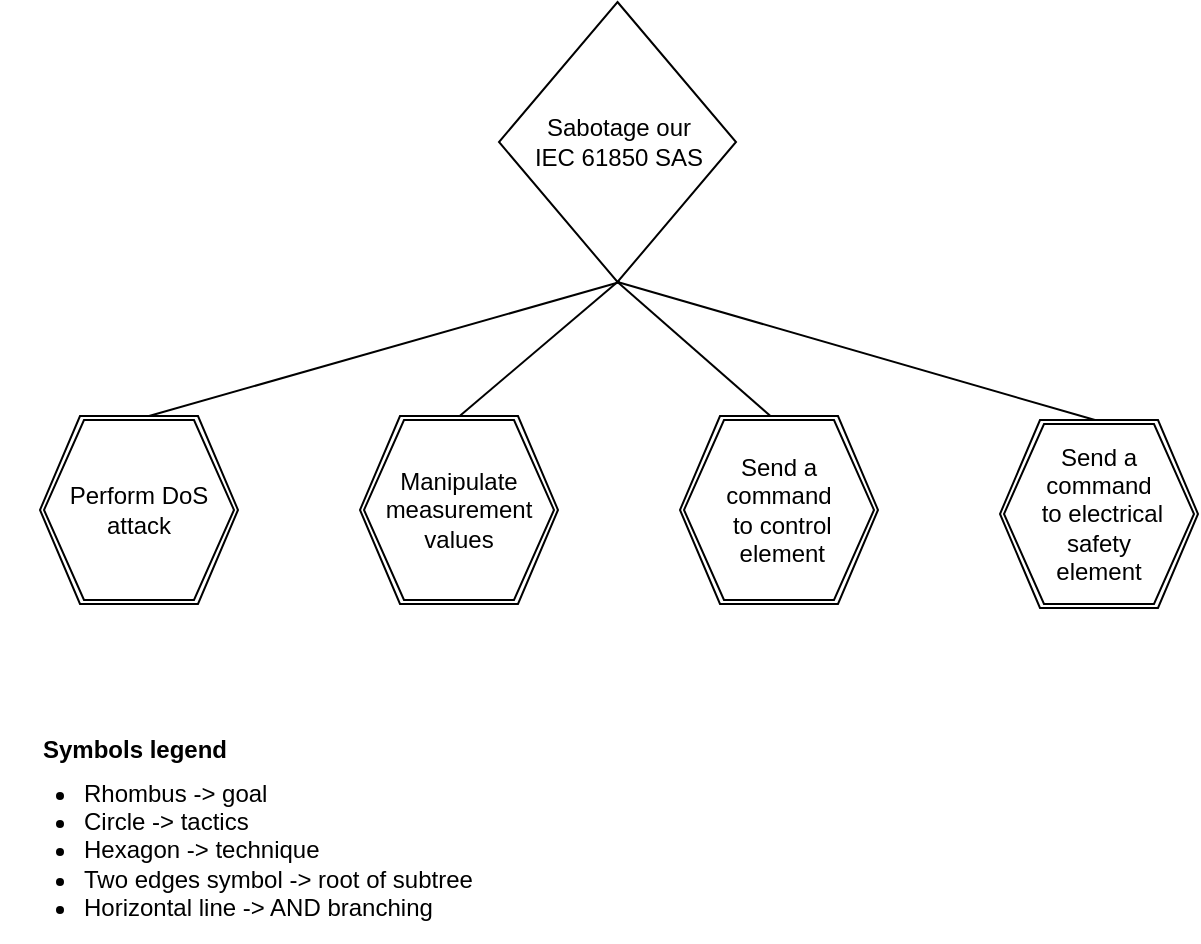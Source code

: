<mxfile version="16.1.2" type="device"><diagram id="xbHYeiGO_CIbIeRIyyaW" name="Page-1"><mxGraphModel dx="1422" dy="905" grid="1" gridSize="10" guides="1" tooltips="1" connect="1" arrows="1" fold="1" page="1" pageScale="1" pageWidth="850" pageHeight="1100" math="0" shadow="0"><root><mxCell id="0"/><mxCell id="1" parent="0"/><mxCell id="q_Y1FQsj2ikYlkpA-Gyn-2" value="Sabotage our&lt;br&gt;IEC 61850 SAS" style="rhombus;whiteSpace=wrap;html=1;" parent="1" vertex="1"><mxGeometry x="349.5" y="20" width="118.5" height="140" as="geometry"/></mxCell><mxCell id="wtVYRI3SUd-ezpo1nf6T-28" value="" style="endArrow=none;html=1;rounded=0;entryX=0.5;entryY=0;entryDx=0;entryDy=0;exitX=0.5;exitY=1;exitDx=0;exitDy=0;" parent="1" source="q_Y1FQsj2ikYlkpA-Gyn-2" edge="1"><mxGeometry width="50" height="50" relative="1" as="geometry"><mxPoint x="331" y="160" as="sourcePoint"/><mxPoint x="487.5" y="229" as="targetPoint"/><Array as="points"/></mxGeometry></mxCell><mxCell id="YrCYUrsV2pUhOWytfoDO-2" value="" style="endArrow=none;html=1;rounded=0;exitX=0.5;exitY=0;exitDx=0;exitDy=0;" parent="1" edge="1"><mxGeometry width="50" height="50" relative="1" as="geometry"><mxPoint x="167.5" y="229" as="sourcePoint"/><mxPoint x="410" y="160" as="targetPoint"/></mxGeometry></mxCell><mxCell id="YrCYUrsV2pUhOWytfoDO-3" value="" style="endArrow=none;html=1;rounded=0;exitX=0.5;exitY=0;exitDx=0;exitDy=0;entryX=0.5;entryY=1;entryDx=0;entryDy=0;" parent="1" target="q_Y1FQsj2ikYlkpA-Gyn-2" edge="1"><mxGeometry width="50" height="50" relative="1" as="geometry"><mxPoint x="327.5" y="229" as="sourcePoint"/><mxPoint x="331" y="160" as="targetPoint"/></mxGeometry></mxCell><mxCell id="sbm16XpPKtDOwOv_2iFb-1" value="&lt;font style=&quot;font-size: 12px&quot;&gt;Symbols legend&lt;/font&gt;" style="text;strokeColor=none;fillColor=none;html=1;fontSize=24;fontStyle=1;verticalAlign=middle;align=center;" parent="1" vertex="1"><mxGeometry x="117" y="370" width="100" height="40" as="geometry"/></mxCell><mxCell id="nxexPhDrofnK9PfPtwxd-2" value="" style="endArrow=none;html=1;rounded=0;entryX=0.5;entryY=0;entryDx=0;entryDy=0;exitX=0.5;exitY=1;exitDx=0;exitDy=0;" parent="1" source="q_Y1FQsj2ikYlkpA-Gyn-2" edge="1"><mxGeometry width="50" height="50" relative="1" as="geometry"><mxPoint x="418.75" y="170" as="sourcePoint"/><mxPoint x="647.5" y="229" as="targetPoint"/><Array as="points"/></mxGeometry></mxCell><mxCell id="5HrMwuWL4e36N2vx1Wy9-1" value="" style="shape=hexagon;perimeter=hexagonPerimeter2;whiteSpace=wrap;html=1;fixedSize=1;" parent="1" vertex="1"><mxGeometry x="120" y="227" width="99" height="94" as="geometry"/></mxCell><mxCell id="5HrMwuWL4e36N2vx1Wy9-2" value="Perform DoS attack" style="shape=hexagon;perimeter=hexagonPerimeter2;whiteSpace=wrap;html=1;fixedSize=1;" parent="1" vertex="1"><mxGeometry x="122" y="229" width="95" height="90" as="geometry"/></mxCell><mxCell id="5HrMwuWL4e36N2vx1Wy9-3" value="&lt;ul&gt;&lt;li&gt;&lt;span&gt;Rhombus -&amp;gt; goal&lt;/span&gt;&lt;/li&gt;&lt;li&gt;&lt;span&gt;Circle -&amp;gt; tactics&lt;/span&gt;&lt;br&gt;&lt;/li&gt;&lt;li&gt;Hexagon -&amp;gt; technique&lt;/li&gt;&lt;li&gt;Two edges symbol -&amp;gt; root of subtree&lt;/li&gt;&lt;li&gt;Horizontal line -&amp;gt; AND branching&lt;/li&gt;&lt;/ul&gt;" style="text;strokeColor=none;fillColor=none;html=1;whiteSpace=wrap;verticalAlign=middle;overflow=hidden;fontSize=12;" parent="1" vertex="1"><mxGeometry x="100" y="394" width="256" height="96" as="geometry"/></mxCell><mxCell id="5HrMwuWL4e36N2vx1Wy9-4" value="" style="shape=hexagon;perimeter=hexagonPerimeter2;whiteSpace=wrap;html=1;fixedSize=1;" parent="1" vertex="1"><mxGeometry x="280" y="227" width="99" height="94" as="geometry"/></mxCell><mxCell id="5HrMwuWL4e36N2vx1Wy9-5" value="&lt;span&gt;Manipulate measurement values&lt;/span&gt;" style="shape=hexagon;perimeter=hexagonPerimeter2;whiteSpace=wrap;html=1;fixedSize=1;" parent="1" vertex="1"><mxGeometry x="282" y="229" width="95" height="90" as="geometry"/></mxCell><mxCell id="5HrMwuWL4e36N2vx1Wy9-6" value="" style="shape=hexagon;perimeter=hexagonPerimeter2;whiteSpace=wrap;html=1;fixedSize=1;" parent="1" vertex="1"><mxGeometry x="440" y="227" width="99" height="94" as="geometry"/></mxCell><mxCell id="5HrMwuWL4e36N2vx1Wy9-7" value="&lt;span style=&quot;font-family: &amp;#34;helvetica&amp;#34;&quot;&gt;Send a&lt;/span&gt;&lt;br style=&quot;font-family: &amp;#34;helvetica&amp;#34;&quot;&gt;&lt;span style=&quot;font-family: &amp;#34;helvetica&amp;#34;&quot;&gt;command&lt;/span&gt;&lt;br style=&quot;font-family: &amp;#34;helvetica&amp;#34;&quot;&gt;&lt;span style=&quot;font-family: &amp;#34;helvetica&amp;#34;&quot;&gt;&amp;nbsp;to control&lt;/span&gt;&lt;br style=&quot;font-family: &amp;#34;helvetica&amp;#34;&quot;&gt;&lt;span style=&quot;font-family: &amp;#34;helvetica&amp;#34;&quot;&gt;&amp;nbsp;element&lt;/span&gt;" style="shape=hexagon;perimeter=hexagonPerimeter2;whiteSpace=wrap;html=1;fixedSize=1;" parent="1" vertex="1"><mxGeometry x="442" y="229" width="95" height="90" as="geometry"/></mxCell><mxCell id="5HrMwuWL4e36N2vx1Wy9-8" value="" style="shape=hexagon;perimeter=hexagonPerimeter2;whiteSpace=wrap;html=1;fixedSize=1;" parent="1" vertex="1"><mxGeometry x="600" y="229" width="99" height="94" as="geometry"/></mxCell><mxCell id="5HrMwuWL4e36N2vx1Wy9-9" value="&lt;span style=&quot;font-family: &amp;#34;helvetica&amp;#34;&quot;&gt;Send a&lt;/span&gt;&lt;br style=&quot;font-family: &amp;#34;helvetica&amp;#34;&quot;&gt;&lt;span style=&quot;font-family: &amp;#34;helvetica&amp;#34;&quot;&gt;command&lt;/span&gt;&lt;br style=&quot;font-family: &amp;#34;helvetica&amp;#34;&quot;&gt;&lt;span style=&quot;font-family: &amp;#34;helvetica&amp;#34;&quot;&gt;&amp;nbsp;to electrical safety&lt;/span&gt;&lt;br style=&quot;font-family: &amp;#34;helvetica&amp;#34;&quot;&gt;&lt;span style=&quot;font-family: &amp;#34;helvetica&amp;#34;&quot;&gt;element&lt;/span&gt;" style="shape=hexagon;perimeter=hexagonPerimeter2;whiteSpace=wrap;html=1;fixedSize=1;" parent="1" vertex="1"><mxGeometry x="602" y="231" width="95" height="90" as="geometry"/></mxCell></root></mxGraphModel></diagram></mxfile>